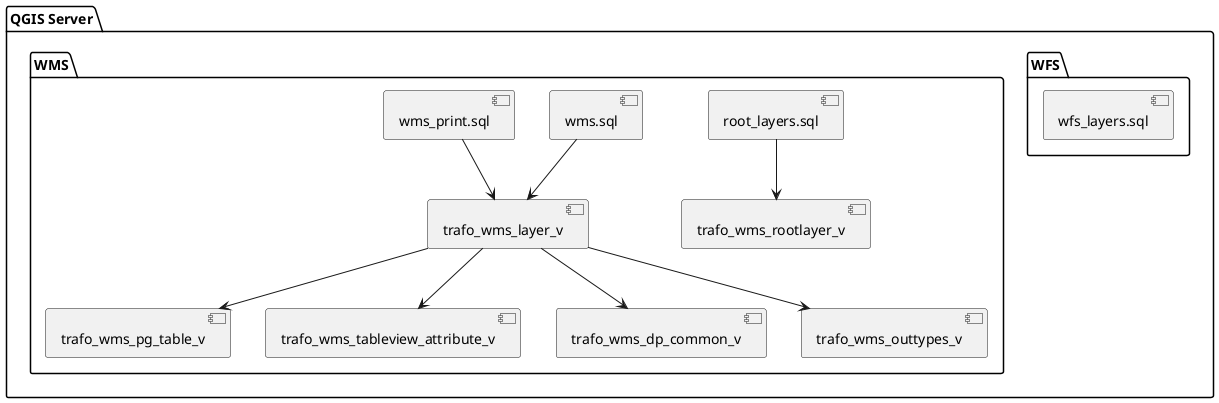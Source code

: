 @startuml

package "QGIS Server" {
    package "WFS" {
        [wfs_layers.sql]
    
    }
    
    package "WMS" {
        [root_layers.sql]
        [wms.sql]
        [wms_print.sql]
        

        [trafo_wms_layer_v]
        [trafo_wms_pg_table_v]
        [trafo_wms_tableview_attribute_v]
        [trafo_wms_dp_common_v]
        [trafo_wms_outtypes_v]
        [trafo_wms_rootlayer_v]
        
        root_layers.sql --> trafo_wms_rootlayer_v
        
        wms.sql --> trafo_wms_layer_v
        wms_print.sql --> trafo_wms_layer_v
        
        trafo_wms_layer_v --> trafo_wms_pg_table_v
        trafo_wms_layer_v --> trafo_wms_tableview_attribute_v
        trafo_wms_layer_v --> trafo_wms_dp_common_v
        trafo_wms_layer_v --> trafo_wms_outtypes_v
    }
}

@enduml